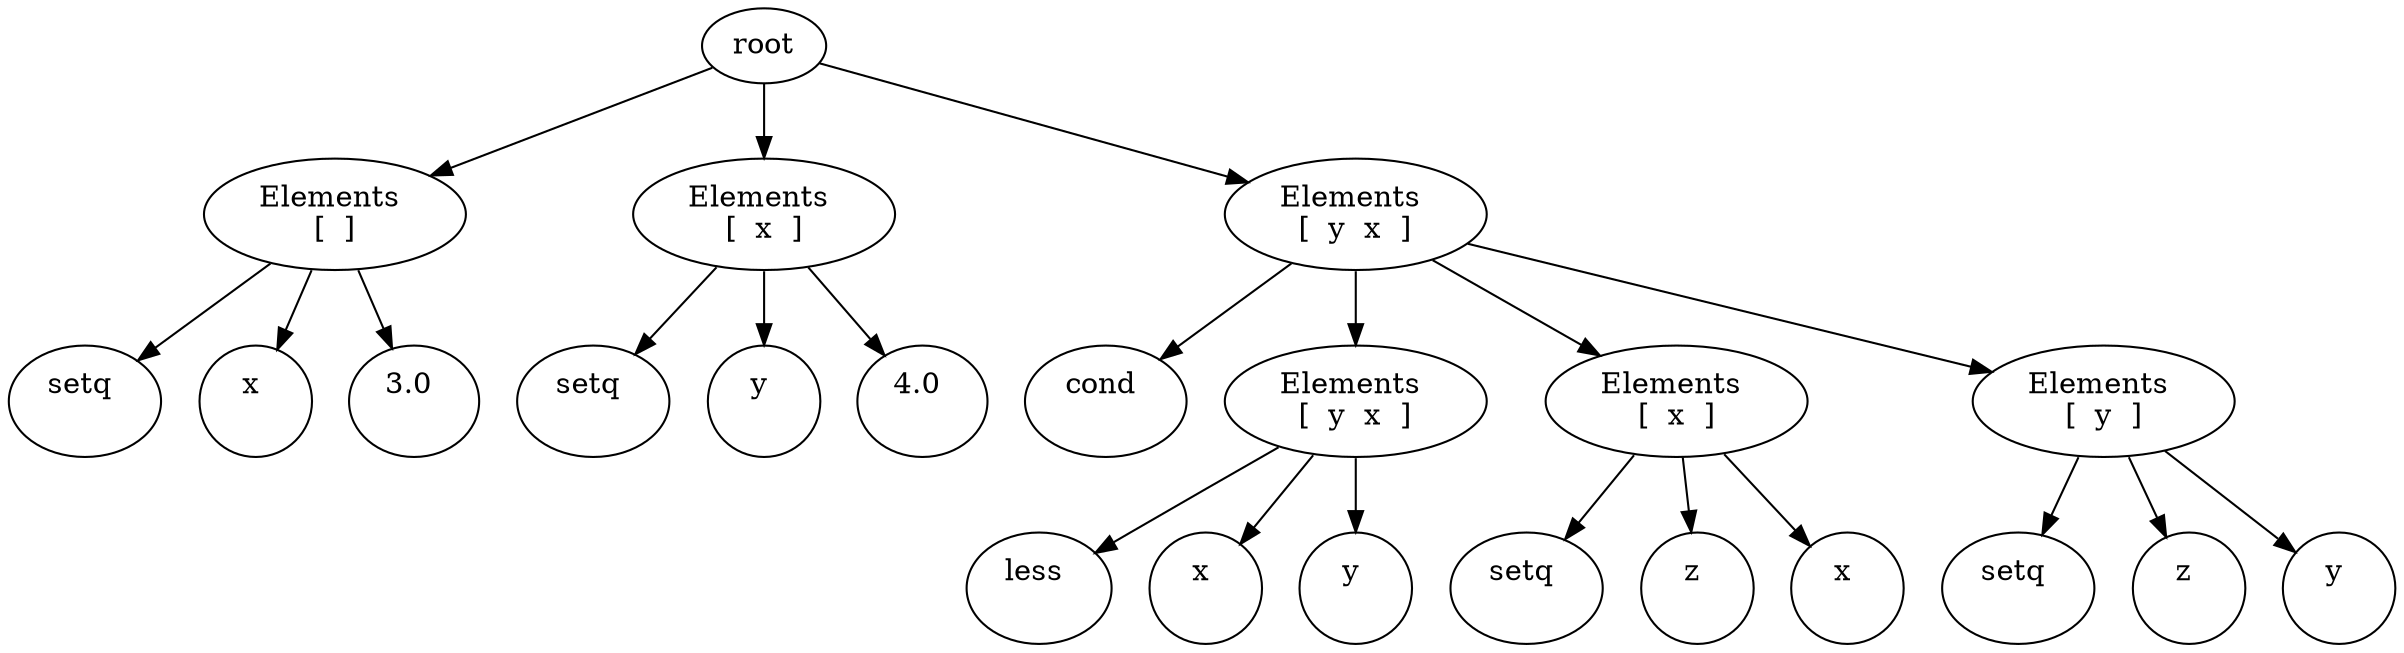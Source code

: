digraph G{0[label="root"];1[label="Elements 
 [  ] "];0->1;2[label="Elements 
 [  x  ] "];0->2;3[label="Elements 
 [  y  x  ] "];0->3;4[label="setq 
  "];1->4;5[label="x 
  "];1->5;6[label="3.0 
  "];1->6;7[label="setq 
  "];2->7;8[label="y 
  "];2->8;9[label="4.0 
  "];2->9;10[label="cond 
  "];3->10;11[label="Elements 
 [  y  x  ] "];3->11;12[label="Elements 
 [  x  ] "];3->12;13[label="Elements 
 [  y  ] "];3->13;14[label="less 
  "];11->14;15[label="x 
  "];11->15;16[label="y 
  "];11->16;17[label="setq 
  "];12->17;18[label="z 
  "];12->18;19[label="x 
  "];12->19;20[label="setq 
  "];13->20;21[label="z 
  "];13->21;22[label="y 
  "];13->22;}